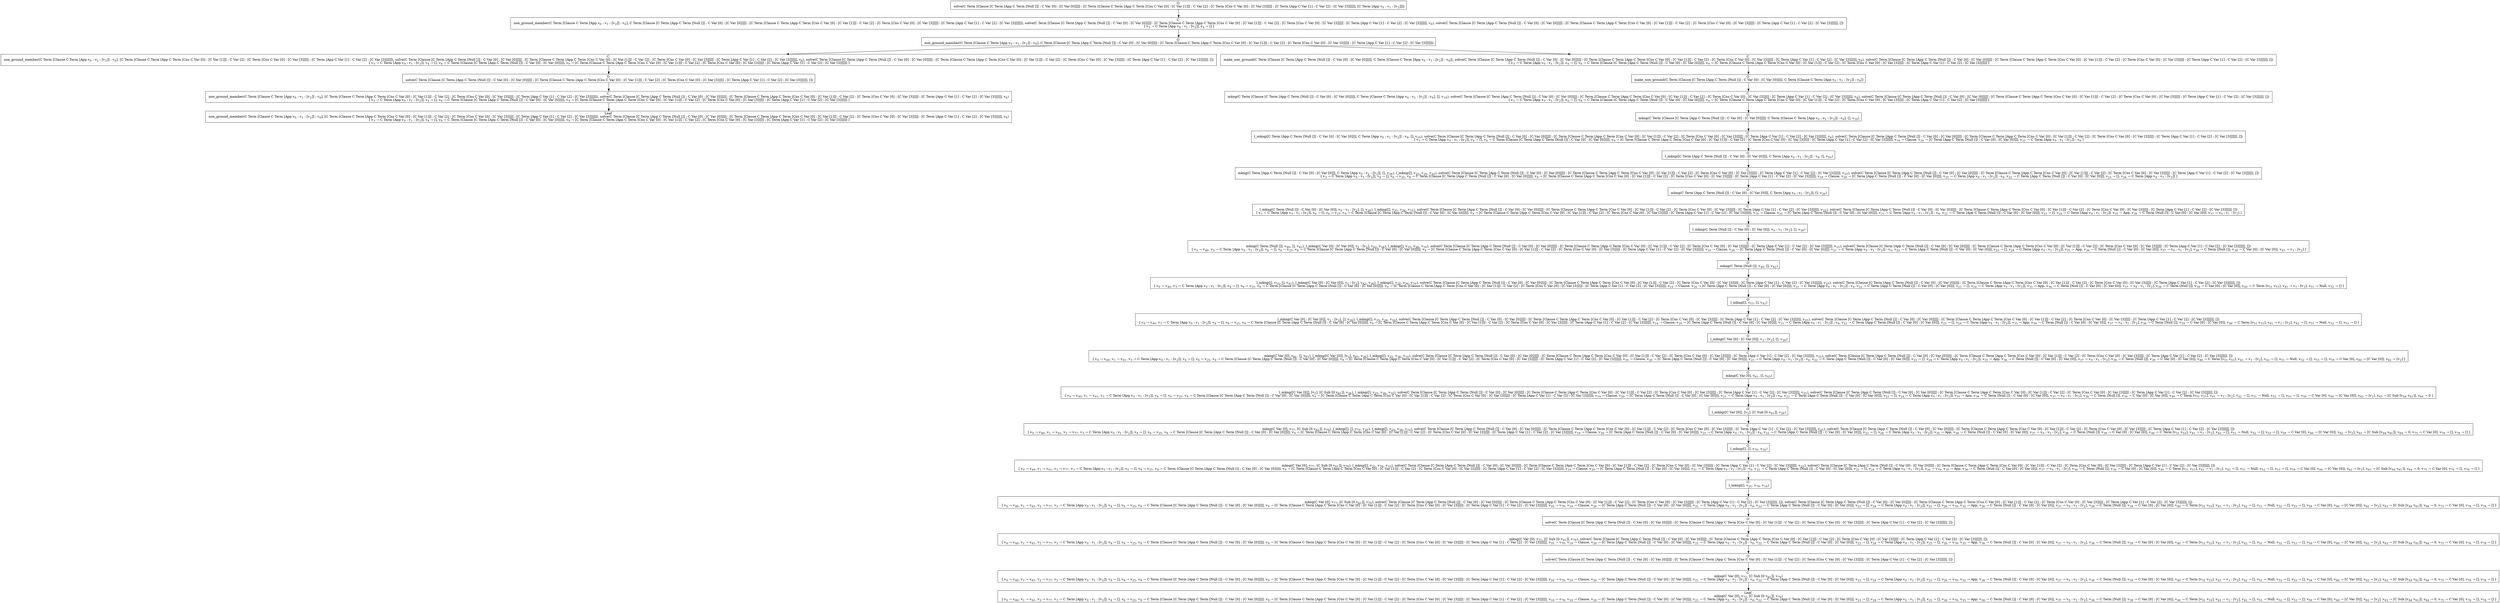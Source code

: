 digraph {
    graph [rankdir=TB
          ,bgcolor=transparent];
    node [shape=box
         ,fillcolor=white
         ,style=filled];
    0 [label=<O <BR/> solve(C Term [Clause [C Term [App C Term [Null []] : C Var [0] : [C Var [0]]]]] : [C Term [Clause C Term [App C Term [Cns C Var [0] : [C Var [1]]] : C Var [2] : [C Term [Cns C Var [0] : [C Var [3]]]]] : [C Term [App C Var [1] : C Var [2] : [C Var [3]]]]]], [C Term [App v<SUB>0</SUB> : v<SUB>1</SUB> : [v<SUB>2</SUB>]]])>];
    1 [label=<C <BR/> non_ground_member(C Term [Clause C Term [App v<SUB>0</SUB> : v<SUB>1</SUB> : [v<SUB>2</SUB>]] : v<SUB>6</SUB>], C Term [Clause [C Term [App C Term [Null []] : C Var [0] : [C Var [0]]]]] : [C Term [Clause C Term [App C Term [Cns C Var [0] : [C Var [1]]] : C Var [2] : [C Term [Cns C Var [0] : [C Var [3]]]]] : [C Term [App C Var [1] : C Var [2] : [C Var [3]]]]]]), solve(C Term [Clause [C Term [App C Term [Null []] : C Var [0] : [C Var [0]]]]] : [C Term [Clause C Term [App C Term [Cns C Var [0] : [C Var [1]]] : C Var [2] : [C Term [Cns C Var [0] : [C Var [3]]]]] : [C Term [App C Var [1] : C Var [2] : [C Var [3]]]]]], v<SUB>6</SUB>), solve(C Term [Clause [C Term [App C Term [Null []] : C Var [0] : [C Var [0]]]]] : [C Term [Clause C Term [App C Term [Cns C Var [0] : [C Var [1]]] : C Var [2] : [C Term [Cns C Var [0] : [C Var [3]]]]] : [C Term [App C Var [1] : C Var [2] : [C Var [3]]]]]], []) <BR/>  [ v<SUB>3</SUB> &rarr; C Term [App v<SUB>0</SUB> : v<SUB>1</SUB> : [v<SUB>2</SUB>]], v<SUB>4</SUB> &rarr; [] ] >];
    2 [label=<O <BR/> non_ground_member(C Term [Clause C Term [App v<SUB>0</SUB> : v<SUB>1</SUB> : [v<SUB>2</SUB>]] : v<SUB>6</SUB>], C Term [Clause [C Term [App C Term [Null []] : C Var [0] : [C Var [0]]]]] : [C Term [Clause C Term [App C Term [Cns C Var [0] : [C Var [1]]] : C Var [2] : [C Term [Cns C Var [0] : [C Var [3]]]]] : [C Term [App C Var [1] : C Var [2] : [C Var [3]]]]]])>];
    3 [label=<C <BR/> non_ground_member(C Term [Clause C Term [App v<SUB>0</SUB> : v<SUB>1</SUB> : [v<SUB>2</SUB>]] : v<SUB>6</SUB>], [C Term [Clause C Term [App C Term [Cns C Var [0] : [C Var [1]]] : C Var [2] : [C Term [Cns C Var [0] : [C Var [3]]]]] : [C Term [App C Var [1] : C Var [2] : [C Var [3]]]]]]), solve(C Term [Clause [C Term [App C Term [Null []] : C Var [0] : [C Var [0]]]]] : [C Term [Clause C Term [App C Term [Cns C Var [0] : [C Var [1]]] : C Var [2] : [C Term [Cns C Var [0] : [C Var [3]]]]] : [C Term [App C Var [1] : C Var [2] : [C Var [3]]]]]], v<SUB>6</SUB>), solve(C Term [Clause [C Term [App C Term [Null []] : C Var [0] : [C Var [0]]]]] : [C Term [Clause C Term [App C Term [Cns C Var [0] : [C Var [1]]] : C Var [2] : [C Term [Cns C Var [0] : [C Var [3]]]]] : [C Term [App C Var [1] : C Var [2] : [C Var [3]]]]]], []) <BR/>  [ v<SUB>3</SUB> &rarr; C Term [App v<SUB>0</SUB> : v<SUB>1</SUB> : [v<SUB>2</SUB>]], v<SUB>4</SUB> &rarr; [], v<SUB>8</SUB> &rarr; C Term [Clause [C Term [App C Term [Null []] : C Var [0] : [C Var [0]]]]], v<SUB>9</SUB> &rarr; [C Term [Clause C Term [App C Term [Cns C Var [0] : [C Var [1]]] : C Var [2] : [C Term [Cns C Var [0] : [C Var [3]]]]] : [C Term [App C Var [1] : C Var [2] : [C Var [3]]]]]] ] >];
    4 [label=<C <BR/> make_non_ground(C Term [Clause [C Term [App C Term [Null []] : C Var [0] : [C Var [0]]]]], C Term [Clause C Term [App v<SUB>0</SUB> : v<SUB>1</SUB> : [v<SUB>2</SUB>]] : v<SUB>6</SUB>]), solve(C Term [Clause [C Term [App C Term [Null []] : C Var [0] : [C Var [0]]]]] : [C Term [Clause C Term [App C Term [Cns C Var [0] : [C Var [1]]] : C Var [2] : [C Term [Cns C Var [0] : [C Var [3]]]]] : [C Term [App C Var [1] : C Var [2] : [C Var [3]]]]]], v<SUB>6</SUB>), solve(C Term [Clause [C Term [App C Term [Null []] : C Var [0] : [C Var [0]]]]] : [C Term [Clause C Term [App C Term [Cns C Var [0] : [C Var [1]]] : C Var [2] : [C Term [Cns C Var [0] : [C Var [3]]]]] : [C Term [App C Var [1] : C Var [2] : [C Var [3]]]]]], []) <BR/>  [ v<SUB>3</SUB> &rarr; C Term [App v<SUB>0</SUB> : v<SUB>1</SUB> : [v<SUB>2</SUB>]], v<SUB>4</SUB> &rarr; [], v<SUB>8</SUB> &rarr; C Term [Clause [C Term [App C Term [Null []] : C Var [0] : [C Var [0]]]]], v<SUB>9</SUB> &rarr; [C Term [Clause C Term [App C Term [Cns C Var [0] : [C Var [1]]] : C Var [2] : [C Term [Cns C Var [0] : [C Var [3]]]]] : [C Term [App C Var [1] : C Var [2] : [C Var [3]]]]]] ] >];
    5 [label=<O <BR/> solve(C Term [Clause [C Term [App C Term [Null []] : C Var [0] : [C Var [0]]]]] : [C Term [Clause C Term [App C Term [Cns C Var [0] : [C Var [1]]] : C Var [2] : [C Term [Cns C Var [0] : [C Var [3]]]]] : [C Term [App C Var [1] : C Var [2] : [C Var [3]]]]]], [])>];
    6 [label=<C <BR/> non_ground_member(C Term [Clause C Term [App v<SUB>0</SUB> : v<SUB>1</SUB> : [v<SUB>2</SUB>]] : v<SUB>6</SUB>], [C Term [Clause C Term [App C Term [Cns C Var [0] : [C Var [1]]] : C Var [2] : [C Term [Cns C Var [0] : [C Var [3]]]]] : [C Term [App C Var [1] : C Var [2] : [C Var [3]]]]]]), solve(C Term [Clause [C Term [App C Term [Null []] : C Var [0] : [C Var [0]]]]] : [C Term [Clause C Term [App C Term [Cns C Var [0] : [C Var [1]]] : C Var [2] : [C Term [Cns C Var [0] : [C Var [3]]]]] : [C Term [App C Var [1] : C Var [2] : [C Var [3]]]]]], v<SUB>6</SUB>) <BR/>  [ v<SUB>3</SUB> &rarr; C Term [App v<SUB>0</SUB> : v<SUB>1</SUB> : [v<SUB>2</SUB>]], v<SUB>4</SUB> &rarr; [], v<SUB>8</SUB> &rarr; C Term [Clause [C Term [App C Term [Null []] : C Var [0] : [C Var [0]]]]], v<SUB>9</SUB> &rarr; [C Term [Clause C Term [App C Term [Cns C Var [0] : [C Var [1]]] : C Var [2] : [C Term [Cns C Var [0] : [C Var [3]]]]] : [C Term [App C Var [1] : C Var [2] : [C Var [3]]]]]] ] >];
    7 [label=<Leaf <BR/> non_ground_member(C Term [Clause C Term [App v<SUB>0</SUB> : v<SUB>1</SUB> : [v<SUB>2</SUB>]] : v<SUB>6</SUB>], [C Term [Clause C Term [App C Term [Cns C Var [0] : [C Var [1]]] : C Var [2] : [C Term [Cns C Var [0] : [C Var [3]]]]] : [C Term [App C Var [1] : C Var [2] : [C Var [3]]]]]]), solve(C Term [Clause [C Term [App C Term [Null []] : C Var [0] : [C Var [0]]]]] : [C Term [Clause C Term [App C Term [Cns C Var [0] : [C Var [1]]] : C Var [2] : [C Term [Cns C Var [0] : [C Var [3]]]]] : [C Term [App C Var [1] : C Var [2] : [C Var [3]]]]]], v<SUB>6</SUB>) <BR/>  [ v<SUB>3</SUB> &rarr; C Term [App v<SUB>0</SUB> : v<SUB>1</SUB> : [v<SUB>2</SUB>]], v<SUB>4</SUB> &rarr; [], v<SUB>8</SUB> &rarr; C Term [Clause [C Term [App C Term [Null []] : C Var [0] : [C Var [0]]]]], v<SUB>9</SUB> &rarr; [C Term [Clause C Term [App C Term [Cns C Var [0] : [C Var [1]]] : C Var [2] : [C Term [Cns C Var [0] : [C Var [3]]]]] : [C Term [App C Var [1] : C Var [2] : [C Var [3]]]]]] ] >];
    8 [label=<O <BR/> make_non_ground(C Term [Clause [C Term [App C Term [Null []] : C Var [0] : [C Var [0]]]]], C Term [Clause C Term [App v<SUB>0</SUB> : v<SUB>1</SUB> : [v<SUB>2</SUB>]] : v<SUB>6</SUB>])>];
    9 [label=<C <BR/> mkng(C Term [Clause [C Term [App C Term [Null []] : C Var [0] : [C Var [0]]]]], C Term [Clause C Term [App v<SUB>0</SUB> : v<SUB>1</SUB> : [v<SUB>2</SUB>]] : v<SUB>6</SUB>], [], v<SUB>10</SUB>), solve(C Term [Clause [C Term [App C Term [Null []] : C Var [0] : [C Var [0]]]]] : [C Term [Clause C Term [App C Term [Cns C Var [0] : [C Var [1]]] : C Var [2] : [C Term [Cns C Var [0] : [C Var [3]]]]] : [C Term [App C Var [1] : C Var [2] : [C Var [3]]]]]], v<SUB>6</SUB>), solve(C Term [Clause [C Term [App C Term [Null []] : C Var [0] : [C Var [0]]]]] : [C Term [Clause C Term [App C Term [Cns C Var [0] : [C Var [1]]] : C Var [2] : [C Term [Cns C Var [0] : [C Var [3]]]]] : [C Term [App C Var [1] : C Var [2] : [C Var [3]]]]]], []) <BR/>  [ v<SUB>3</SUB> &rarr; C Term [App v<SUB>0</SUB> : v<SUB>1</SUB> : [v<SUB>2</SUB>]], v<SUB>4</SUB> &rarr; [], v<SUB>8</SUB> &rarr; C Term [Clause [C Term [App C Term [Null []] : C Var [0] : [C Var [0]]]]], v<SUB>9</SUB> &rarr; [C Term [Clause C Term [App C Term [Cns C Var [0] : [C Var [1]]] : C Var [2] : [C Term [Cns C Var [0] : [C Var [3]]]]] : [C Term [App C Var [1] : C Var [2] : [C Var [3]]]]]] ] >];
    10 [label=<O <BR/> mkng(C Term [Clause [C Term [App C Term [Null []] : C Var [0] : [C Var [0]]]]], C Term [Clause C Term [App v<SUB>0</SUB> : v<SUB>1</SUB> : [v<SUB>2</SUB>]] : v<SUB>6</SUB>], [], v<SUB>10</SUB>)>];
    11 [label=<C <BR/> l_mkng([C Term [App C Term [Null []] : C Var [0] : [C Var [0]]]], C Term [App v<SUB>0</SUB> : v<SUB>1</SUB> : [v<SUB>2</SUB>]] : v<SUB>6</SUB>, [], v<SUB>10</SUB>), solve(C Term [Clause [C Term [App C Term [Null []] : C Var [0] : [C Var [0]]]]] : [C Term [Clause C Term [App C Term [Cns C Var [0] : [C Var [1]]] : C Var [2] : [C Term [Cns C Var [0] : [C Var [3]]]]] : [C Term [App C Var [1] : C Var [2] : [C Var [3]]]]]], v<SUB>6</SUB>), solve(C Term [Clause [C Term [App C Term [Null []] : C Var [0] : [C Var [0]]]]] : [C Term [Clause C Term [App C Term [Cns C Var [0] : [C Var [1]]] : C Var [2] : [C Term [Cns C Var [0] : [C Var [3]]]]] : [C Term [App C Var [1] : C Var [2] : [C Var [3]]]]]], []) <BR/>  [ v<SUB>3</SUB> &rarr; C Term [App v<SUB>0</SUB> : v<SUB>1</SUB> : [v<SUB>2</SUB>]], v<SUB>4</SUB> &rarr; [], v<SUB>8</SUB> &rarr; C Term [Clause [C Term [App C Term [Null []] : C Var [0] : [C Var [0]]]]], v<SUB>9</SUB> &rarr; [C Term [Clause C Term [App C Term [Cns C Var [0] : [C Var [1]]] : C Var [2] : [C Term [Cns C Var [0] : [C Var [3]]]]] : [C Term [App C Var [1] : C Var [2] : [C Var [3]]]]]], v<SUB>19</SUB> &rarr; Clause, v<SUB>20</SUB> &rarr; [C Term [App C Term [Null []] : C Var [0] : [C Var [0]]]], v<SUB>21</SUB> &rarr; C Term [App v<SUB>0</SUB> : v<SUB>1</SUB> : [v<SUB>2</SUB>]] : v<SUB>6</SUB> ] >];
    12 [label=<O <BR/> l_mkng([C Term [App C Term [Null []] : C Var [0] : [C Var [0]]]], C Term [App v<SUB>0</SUB> : v<SUB>1</SUB> : [v<SUB>2</SUB>]] : v<SUB>6</SUB>, [], v<SUB>10</SUB>)>];
    13 [label=<C <BR/> mkng(C Term [App C Term [Null []] : C Var [0] : [C Var [0]]], C Term [App v<SUB>0</SUB> : v<SUB>1</SUB> : [v<SUB>2</SUB>]], [], v<SUB>26</SUB>), l_mkng([], v<SUB>25</SUB>, v<SUB>26</SUB>, v<SUB>10</SUB>), solve(C Term [Clause [C Term [App C Term [Null []] : C Var [0] : [C Var [0]]]]] : [C Term [Clause C Term [App C Term [Cns C Var [0] : [C Var [1]]] : C Var [2] : [C Term [Cns C Var [0] : [C Var [3]]]]] : [C Term [App C Var [1] : C Var [2] : [C Var [3]]]]]], v<SUB>25</SUB>), solve(C Term [Clause [C Term [App C Term [Null []] : C Var [0] : [C Var [0]]]]] : [C Term [Clause C Term [App C Term [Cns C Var [0] : [C Var [1]]] : C Var [2] : [C Term [Cns C Var [0] : [C Var [3]]]]] : [C Term [App C Var [1] : C Var [2] : [C Var [3]]]]]], []) <BR/>  [ v<SUB>3</SUB> &rarr; C Term [App v<SUB>0</SUB> : v<SUB>1</SUB> : [v<SUB>2</SUB>]], v<SUB>4</SUB> &rarr; [], v<SUB>6</SUB> &rarr; v<SUB>25</SUB>, v<SUB>8</SUB> &rarr; C Term [Clause [C Term [App C Term [Null []] : C Var [0] : [C Var [0]]]]], v<SUB>9</SUB> &rarr; [C Term [Clause C Term [App C Term [Cns C Var [0] : [C Var [1]]] : C Var [2] : [C Term [Cns C Var [0] : [C Var [3]]]]] : [C Term [App C Var [1] : C Var [2] : [C Var [3]]]]]], v<SUB>19</SUB> &rarr; Clause, v<SUB>20</SUB> &rarr; [C Term [App C Term [Null []] : C Var [0] : [C Var [0]]]], v<SUB>21</SUB> &rarr; C Term [App v<SUB>0</SUB> : v<SUB>1</SUB> : [v<SUB>2</SUB>]] : v<SUB>6</SUB>, v<SUB>22</SUB> &rarr; C Term [App C Term [Null []] : C Var [0] : [C Var [0]]], v<SUB>23</SUB> &rarr; [], v<SUB>24</SUB> &rarr; C Term [App v<SUB>0</SUB> : v<SUB>1</SUB> : [v<SUB>2</SUB>]] ] >];
    14 [label=<O <BR/> mkng(C Term [App C Term [Null []] : C Var [0] : [C Var [0]]], C Term [App v<SUB>0</SUB> : v<SUB>1</SUB> : [v<SUB>2</SUB>]], [], v<SUB>26</SUB>)>];
    15 [label=<C <BR/> l_mkng(C Term [Null []] : C Var [0] : [C Var [0]], v<SUB>0</SUB> : v<SUB>1</SUB> : [v<SUB>2</SUB>], [], v<SUB>26</SUB>), l_mkng([], v<SUB>25</SUB>, v<SUB>26</SUB>, v<SUB>10</SUB>), solve(C Term [Clause [C Term [App C Term [Null []] : C Var [0] : [C Var [0]]]]] : [C Term [Clause C Term [App C Term [Cns C Var [0] : [C Var [1]]] : C Var [2] : [C Term [Cns C Var [0] : [C Var [3]]]]] : [C Term [App C Var [1] : C Var [2] : [C Var [3]]]]]], v<SUB>25</SUB>), solve(C Term [Clause [C Term [App C Term [Null []] : C Var [0] : [C Var [0]]]]] : [C Term [Clause C Term [App C Term [Cns C Var [0] : [C Var [1]]] : C Var [2] : [C Term [Cns C Var [0] : [C Var [3]]]]] : [C Term [App C Var [1] : C Var [2] : [C Var [3]]]]]], []) <BR/>  [ v<SUB>3</SUB> &rarr; C Term [App v<SUB>0</SUB> : v<SUB>1</SUB> : [v<SUB>2</SUB>]], v<SUB>4</SUB> &rarr; [], v<SUB>6</SUB> &rarr; v<SUB>25</SUB>, v<SUB>8</SUB> &rarr; C Term [Clause [C Term [App C Term [Null []] : C Var [0] : [C Var [0]]]]], v<SUB>9</SUB> &rarr; [C Term [Clause C Term [App C Term [Cns C Var [0] : [C Var [1]]] : C Var [2] : [C Term [Cns C Var [0] : [C Var [3]]]]] : [C Term [App C Var [1] : C Var [2] : [C Var [3]]]]]], v<SUB>19</SUB> &rarr; Clause, v<SUB>20</SUB> &rarr; [C Term [App C Term [Null []] : C Var [0] : [C Var [0]]]], v<SUB>21</SUB> &rarr; C Term [App v<SUB>0</SUB> : v<SUB>1</SUB> : [v<SUB>2</SUB>]] : v<SUB>6</SUB>, v<SUB>22</SUB> &rarr; C Term [App C Term [Null []] : C Var [0] : [C Var [0]]], v<SUB>23</SUB> &rarr; [], v<SUB>24</SUB> &rarr; C Term [App v<SUB>0</SUB> : v<SUB>1</SUB> : [v<SUB>2</SUB>]], v<SUB>35</SUB> &rarr; App, v<SUB>36</SUB> &rarr; C Term [Null []] : C Var [0] : [C Var [0]], v<SUB>37</SUB> &rarr; v<SUB>0</SUB> : v<SUB>1</SUB> : [v<SUB>2</SUB>] ] >];
    16 [label=<O <BR/> l_mkng(C Term [Null []] : C Var [0] : [C Var [0]], v<SUB>0</SUB> : v<SUB>1</SUB> : [v<SUB>2</SUB>], [], v<SUB>26</SUB>)>];
    17 [label=<C <BR/> mkng(C Term [Null []], v<SUB>40</SUB>, [], v<SUB>42</SUB>), l_mkng(C Var [0] : [C Var [0]], v<SUB>1</SUB> : [v<SUB>2</SUB>], v<SUB>42</SUB>, v<SUB>26</SUB>), l_mkng([], v<SUB>25</SUB>, v<SUB>26</SUB>, v<SUB>10</SUB>), solve(C Term [Clause [C Term [App C Term [Null []] : C Var [0] : [C Var [0]]]]] : [C Term [Clause C Term [App C Term [Cns C Var [0] : [C Var [1]]] : C Var [2] : [C Term [Cns C Var [0] : [C Var [3]]]]] : [C Term [App C Var [1] : C Var [2] : [C Var [3]]]]]], v<SUB>25</SUB>), solve(C Term [Clause [C Term [App C Term [Null []] : C Var [0] : [C Var [0]]]]] : [C Term [Clause C Term [App C Term [Cns C Var [0] : [C Var [1]]] : C Var [2] : [C Term [Cns C Var [0] : [C Var [3]]]]] : [C Term [App C Var [1] : C Var [2] : [C Var [3]]]]]], []) <BR/>  [ v<SUB>0</SUB> &rarr; v<SUB>40</SUB>, v<SUB>3</SUB> &rarr; C Term [App v<SUB>0</SUB> : v<SUB>1</SUB> : [v<SUB>2</SUB>]], v<SUB>4</SUB> &rarr; [], v<SUB>6</SUB> &rarr; v<SUB>25</SUB>, v<SUB>8</SUB> &rarr; C Term [Clause [C Term [App C Term [Null []] : C Var [0] : [C Var [0]]]]], v<SUB>9</SUB> &rarr; [C Term [Clause C Term [App C Term [Cns C Var [0] : [C Var [1]]] : C Var [2] : [C Term [Cns C Var [0] : [C Var [3]]]]] : [C Term [App C Var [1] : C Var [2] : [C Var [3]]]]]], v<SUB>19</SUB> &rarr; Clause, v<SUB>20</SUB> &rarr; [C Term [App C Term [Null []] : C Var [0] : [C Var [0]]]], v<SUB>21</SUB> &rarr; C Term [App v<SUB>0</SUB> : v<SUB>1</SUB> : [v<SUB>2</SUB>]] : v<SUB>6</SUB>, v<SUB>22</SUB> &rarr; C Term [App C Term [Null []] : C Var [0] : [C Var [0]]], v<SUB>23</SUB> &rarr; [], v<SUB>24</SUB> &rarr; C Term [App v<SUB>0</SUB> : v<SUB>1</SUB> : [v<SUB>2</SUB>]], v<SUB>35</SUB> &rarr; App, v<SUB>36</SUB> &rarr; C Term [Null []] : C Var [0] : [C Var [0]], v<SUB>37</SUB> &rarr; v<SUB>0</SUB> : v<SUB>1</SUB> : [v<SUB>2</SUB>], v<SUB>38</SUB> &rarr; C Term [Null []], v<SUB>39</SUB> &rarr; C Var [0] : [C Var [0]], v<SUB>41</SUB> &rarr; v<SUB>1</SUB> : [v<SUB>2</SUB>] ] >];
    18 [label=<O <BR/> mkng(C Term [Null []], v<SUB>40</SUB>, [], v<SUB>42</SUB>)>];
    19 [label=<C <BR/> l_mkng([], v<SUB>53</SUB>, [], v<SUB>42</SUB>), l_mkng(C Var [0] : [C Var [0]], v<SUB>1</SUB> : [v<SUB>2</SUB>], v<SUB>42</SUB>, v<SUB>26</SUB>), l_mkng([], v<SUB>25</SUB>, v<SUB>26</SUB>, v<SUB>10</SUB>), solve(C Term [Clause [C Term [App C Term [Null []] : C Var [0] : [C Var [0]]]]] : [C Term [Clause C Term [App C Term [Cns C Var [0] : [C Var [1]]] : C Var [2] : [C Term [Cns C Var [0] : [C Var [3]]]]] : [C Term [App C Var [1] : C Var [2] : [C Var [3]]]]]], v<SUB>25</SUB>), solve(C Term [Clause [C Term [App C Term [Null []] : C Var [0] : [C Var [0]]]]] : [C Term [Clause C Term [App C Term [Cns C Var [0] : [C Var [1]]] : C Var [2] : [C Term [Cns C Var [0] : [C Var [3]]]]] : [C Term [App C Var [1] : C Var [2] : [C Var [3]]]]]], []) <BR/>  [ v<SUB>0</SUB> &rarr; v<SUB>40</SUB>, v<SUB>3</SUB> &rarr; C Term [App v<SUB>0</SUB> : v<SUB>1</SUB> : [v<SUB>2</SUB>]], v<SUB>4</SUB> &rarr; [], v<SUB>6</SUB> &rarr; v<SUB>25</SUB>, v<SUB>8</SUB> &rarr; C Term [Clause [C Term [App C Term [Null []] : C Var [0] : [C Var [0]]]]], v<SUB>9</SUB> &rarr; [C Term [Clause C Term [App C Term [Cns C Var [0] : [C Var [1]]] : C Var [2] : [C Term [Cns C Var [0] : [C Var [3]]]]] : [C Term [App C Var [1] : C Var [2] : [C Var [3]]]]]], v<SUB>19</SUB> &rarr; Clause, v<SUB>20</SUB> &rarr; [C Term [App C Term [Null []] : C Var [0] : [C Var [0]]]], v<SUB>21</SUB> &rarr; C Term [App v<SUB>0</SUB> : v<SUB>1</SUB> : [v<SUB>2</SUB>]] : v<SUB>6</SUB>, v<SUB>22</SUB> &rarr; C Term [App C Term [Null []] : C Var [0] : [C Var [0]]], v<SUB>23</SUB> &rarr; [], v<SUB>24</SUB> &rarr; C Term [App v<SUB>0</SUB> : v<SUB>1</SUB> : [v<SUB>2</SUB>]], v<SUB>35</SUB> &rarr; App, v<SUB>36</SUB> &rarr; C Term [Null []] : C Var [0] : [C Var [0]], v<SUB>37</SUB> &rarr; v<SUB>0</SUB> : v<SUB>1</SUB> : [v<SUB>2</SUB>], v<SUB>38</SUB> &rarr; C Term [Null []], v<SUB>39</SUB> &rarr; C Var [0] : [C Var [0]], v<SUB>40</SUB> &rarr; C Term [v<SUB>51</SUB> v<SUB>53</SUB>], v<SUB>41</SUB> &rarr; v<SUB>1</SUB> : [v<SUB>2</SUB>], v<SUB>51</SUB> &rarr; Null, v<SUB>52</SUB> &rarr; [] ] >];
    20 [label=<O <BR/> l_mkng([], v<SUB>53</SUB>, [], v<SUB>42</SUB>)>];
    21 [label=<C <BR/> l_mkng(C Var [0] : [C Var [0]], v<SUB>1</SUB> : [v<SUB>2</SUB>], [], v<SUB>26</SUB>), l_mkng([], v<SUB>25</SUB>, v<SUB>26</SUB>, v<SUB>10</SUB>), solve(C Term [Clause [C Term [App C Term [Null []] : C Var [0] : [C Var [0]]]]] : [C Term [Clause C Term [App C Term [Cns C Var [0] : [C Var [1]]] : C Var [2] : [C Term [Cns C Var [0] : [C Var [3]]]]] : [C Term [App C Var [1] : C Var [2] : [C Var [3]]]]]], v<SUB>25</SUB>), solve(C Term [Clause [C Term [App C Term [Null []] : C Var [0] : [C Var [0]]]]] : [C Term [Clause C Term [App C Term [Cns C Var [0] : [C Var [1]]] : C Var [2] : [C Term [Cns C Var [0] : [C Var [3]]]]] : [C Term [App C Var [1] : C Var [2] : [C Var [3]]]]]], []) <BR/>  [ v<SUB>0</SUB> &rarr; v<SUB>40</SUB>, v<SUB>3</SUB> &rarr; C Term [App v<SUB>0</SUB> : v<SUB>1</SUB> : [v<SUB>2</SUB>]], v<SUB>4</SUB> &rarr; [], v<SUB>6</SUB> &rarr; v<SUB>25</SUB>, v<SUB>8</SUB> &rarr; C Term [Clause [C Term [App C Term [Null []] : C Var [0] : [C Var [0]]]]], v<SUB>9</SUB> &rarr; [C Term [Clause C Term [App C Term [Cns C Var [0] : [C Var [1]]] : C Var [2] : [C Term [Cns C Var [0] : [C Var [3]]]]] : [C Term [App C Var [1] : C Var [2] : [C Var [3]]]]]], v<SUB>19</SUB> &rarr; Clause, v<SUB>20</SUB> &rarr; [C Term [App C Term [Null []] : C Var [0] : [C Var [0]]]], v<SUB>21</SUB> &rarr; C Term [App v<SUB>0</SUB> : v<SUB>1</SUB> : [v<SUB>2</SUB>]] : v<SUB>6</SUB>, v<SUB>22</SUB> &rarr; C Term [App C Term [Null []] : C Var [0] : [C Var [0]]], v<SUB>23</SUB> &rarr; [], v<SUB>24</SUB> &rarr; C Term [App v<SUB>0</SUB> : v<SUB>1</SUB> : [v<SUB>2</SUB>]], v<SUB>35</SUB> &rarr; App, v<SUB>36</SUB> &rarr; C Term [Null []] : C Var [0] : [C Var [0]], v<SUB>37</SUB> &rarr; v<SUB>0</SUB> : v<SUB>1</SUB> : [v<SUB>2</SUB>], v<SUB>38</SUB> &rarr; C Term [Null []], v<SUB>39</SUB> &rarr; C Var [0] : [C Var [0]], v<SUB>40</SUB> &rarr; C Term [v<SUB>51</SUB> v<SUB>53</SUB>], v<SUB>41</SUB> &rarr; v<SUB>1</SUB> : [v<SUB>2</SUB>], v<SUB>42</SUB> &rarr; [], v<SUB>51</SUB> &rarr; Null, v<SUB>52</SUB> &rarr; [], v<SUB>53</SUB> &rarr; [] ] >];
    22 [label=<O <BR/> l_mkng(C Var [0] : [C Var [0]], v<SUB>1</SUB> : [v<SUB>2</SUB>], [], v<SUB>26</SUB>)>];
    23 [label=<C <BR/> mkng(C Var [0], v<SUB>61</SUB>, [], v<SUB>63</SUB>), l_mkng([C Var [0]], [v<SUB>2</SUB>], v<SUB>63</SUB>, v<SUB>26</SUB>), l_mkng([], v<SUB>25</SUB>, v<SUB>26</SUB>, v<SUB>10</SUB>), solve(C Term [Clause [C Term [App C Term [Null []] : C Var [0] : [C Var [0]]]]] : [C Term [Clause C Term [App C Term [Cns C Var [0] : [C Var [1]]] : C Var [2] : [C Term [Cns C Var [0] : [C Var [3]]]]] : [C Term [App C Var [1] : C Var [2] : [C Var [3]]]]]], v<SUB>25</SUB>), solve(C Term [Clause [C Term [App C Term [Null []] : C Var [0] : [C Var [0]]]]] : [C Term [Clause C Term [App C Term [Cns C Var [0] : [C Var [1]]] : C Var [2] : [C Term [Cns C Var [0] : [C Var [3]]]]] : [C Term [App C Var [1] : C Var [2] : [C Var [3]]]]]], []) <BR/>  [ v<SUB>0</SUB> &rarr; v<SUB>40</SUB>, v<SUB>1</SUB> &rarr; v<SUB>61</SUB>, v<SUB>3</SUB> &rarr; C Term [App v<SUB>0</SUB> : v<SUB>1</SUB> : [v<SUB>2</SUB>]], v<SUB>4</SUB> &rarr; [], v<SUB>6</SUB> &rarr; v<SUB>25</SUB>, v<SUB>8</SUB> &rarr; C Term [Clause [C Term [App C Term [Null []] : C Var [0] : [C Var [0]]]]], v<SUB>9</SUB> &rarr; [C Term [Clause C Term [App C Term [Cns C Var [0] : [C Var [1]]] : C Var [2] : [C Term [Cns C Var [0] : [C Var [3]]]]] : [C Term [App C Var [1] : C Var [2] : [C Var [3]]]]]], v<SUB>19</SUB> &rarr; Clause, v<SUB>20</SUB> &rarr; [C Term [App C Term [Null []] : C Var [0] : [C Var [0]]]], v<SUB>21</SUB> &rarr; C Term [App v<SUB>0</SUB> : v<SUB>1</SUB> : [v<SUB>2</SUB>]] : v<SUB>6</SUB>, v<SUB>22</SUB> &rarr; C Term [App C Term [Null []] : C Var [0] : [C Var [0]]], v<SUB>23</SUB> &rarr; [], v<SUB>24</SUB> &rarr; C Term [App v<SUB>0</SUB> : v<SUB>1</SUB> : [v<SUB>2</SUB>]], v<SUB>35</SUB> &rarr; App, v<SUB>36</SUB> &rarr; C Term [Null []] : C Var [0] : [C Var [0]], v<SUB>37</SUB> &rarr; v<SUB>0</SUB> : v<SUB>1</SUB> : [v<SUB>2</SUB>], v<SUB>38</SUB> &rarr; C Term [Null []], v<SUB>39</SUB> &rarr; C Var [0] : [C Var [0]], v<SUB>40</SUB> &rarr; C Term [v<SUB>51</SUB> v<SUB>53</SUB>], v<SUB>41</SUB> &rarr; v<SUB>1</SUB> : [v<SUB>2</SUB>], v<SUB>42</SUB> &rarr; [], v<SUB>51</SUB> &rarr; Null, v<SUB>52</SUB> &rarr; [], v<SUB>53</SUB> &rarr; [], v<SUB>59</SUB> &rarr; C Var [0], v<SUB>60</SUB> &rarr; [C Var [0]], v<SUB>62</SUB> &rarr; [v<SUB>2</SUB>] ] >];
    24 [label=<O <BR/> mkng(C Var [0], v<SUB>61</SUB>, [], v<SUB>63</SUB>)>];
    25 [label=<C <BR/> l_mkng([C Var [0]], [v<SUB>2</SUB>], [C Sub [0 v<SUB>61</SUB>]], v<SUB>26</SUB>), l_mkng([], v<SUB>25</SUB>, v<SUB>26</SUB>, v<SUB>10</SUB>), solve(C Term [Clause [C Term [App C Term [Null []] : C Var [0] : [C Var [0]]]]] : [C Term [Clause C Term [App C Term [Cns C Var [0] : [C Var [1]]] : C Var [2] : [C Term [Cns C Var [0] : [C Var [3]]]]] : [C Term [App C Var [1] : C Var [2] : [C Var [3]]]]]], v<SUB>25</SUB>), solve(C Term [Clause [C Term [App C Term [Null []] : C Var [0] : [C Var [0]]]]] : [C Term [Clause C Term [App C Term [Cns C Var [0] : [C Var [1]]] : C Var [2] : [C Term [Cns C Var [0] : [C Var [3]]]]] : [C Term [App C Var [1] : C Var [2] : [C Var [3]]]]]], []) <BR/>  [ v<SUB>0</SUB> &rarr; v<SUB>40</SUB>, v<SUB>1</SUB> &rarr; v<SUB>61</SUB>, v<SUB>3</SUB> &rarr; C Term [App v<SUB>0</SUB> : v<SUB>1</SUB> : [v<SUB>2</SUB>]], v<SUB>4</SUB> &rarr; [], v<SUB>6</SUB> &rarr; v<SUB>25</SUB>, v<SUB>8</SUB> &rarr; C Term [Clause [C Term [App C Term [Null []] : C Var [0] : [C Var [0]]]]], v<SUB>9</SUB> &rarr; [C Term [Clause C Term [App C Term [Cns C Var [0] : [C Var [1]]] : C Var [2] : [C Term [Cns C Var [0] : [C Var [3]]]]] : [C Term [App C Var [1] : C Var [2] : [C Var [3]]]]]], v<SUB>19</SUB> &rarr; Clause, v<SUB>20</SUB> &rarr; [C Term [App C Term [Null []] : C Var [0] : [C Var [0]]]], v<SUB>21</SUB> &rarr; C Term [App v<SUB>0</SUB> : v<SUB>1</SUB> : [v<SUB>2</SUB>]] : v<SUB>6</SUB>, v<SUB>22</SUB> &rarr; C Term [App C Term [Null []] : C Var [0] : [C Var [0]]], v<SUB>23</SUB> &rarr; [], v<SUB>24</SUB> &rarr; C Term [App v<SUB>0</SUB> : v<SUB>1</SUB> : [v<SUB>2</SUB>]], v<SUB>35</SUB> &rarr; App, v<SUB>36</SUB> &rarr; C Term [Null []] : C Var [0] : [C Var [0]], v<SUB>37</SUB> &rarr; v<SUB>0</SUB> : v<SUB>1</SUB> : [v<SUB>2</SUB>], v<SUB>38</SUB> &rarr; C Term [Null []], v<SUB>39</SUB> &rarr; C Var [0] : [C Var [0]], v<SUB>40</SUB> &rarr; C Term [v<SUB>51</SUB> v<SUB>53</SUB>], v<SUB>41</SUB> &rarr; v<SUB>1</SUB> : [v<SUB>2</SUB>], v<SUB>42</SUB> &rarr; [], v<SUB>51</SUB> &rarr; Null, v<SUB>52</SUB> &rarr; [], v<SUB>53</SUB> &rarr; [], v<SUB>59</SUB> &rarr; C Var [0], v<SUB>60</SUB> &rarr; [C Var [0]], v<SUB>62</SUB> &rarr; [v<SUB>2</SUB>], v<SUB>63</SUB> &rarr; [C Sub [v<SUB>64</SUB> v<SUB>61</SUB>]], v<SUB>64</SUB> &rarr; 0 ] >];
    26 [label=<O <BR/> l_mkng([C Var [0]], [v<SUB>2</SUB>], [C Sub [0 v<SUB>61</SUB>]], v<SUB>26</SUB>)>];
    27 [label=<C <BR/> mkng(C Var [0], v<SUB>77</SUB>, [C Sub [0 v<SUB>61</SUB>]], v<SUB>79</SUB>), l_mkng([], [], v<SUB>79</SUB>, v<SUB>26</SUB>), l_mkng([], v<SUB>25</SUB>, v<SUB>26</SUB>, v<SUB>10</SUB>), solve(C Term [Clause [C Term [App C Term [Null []] : C Var [0] : [C Var [0]]]]] : [C Term [Clause C Term [App C Term [Cns C Var [0] : [C Var [1]]] : C Var [2] : [C Term [Cns C Var [0] : [C Var [3]]]]] : [C Term [App C Var [1] : C Var [2] : [C Var [3]]]]]], v<SUB>25</SUB>), solve(C Term [Clause [C Term [App C Term [Null []] : C Var [0] : [C Var [0]]]]] : [C Term [Clause C Term [App C Term [Cns C Var [0] : [C Var [1]]] : C Var [2] : [C Term [Cns C Var [0] : [C Var [3]]]]] : [C Term [App C Var [1] : C Var [2] : [C Var [3]]]]]], []) <BR/>  [ v<SUB>0</SUB> &rarr; v<SUB>40</SUB>, v<SUB>1</SUB> &rarr; v<SUB>61</SUB>, v<SUB>2</SUB> &rarr; v<SUB>77</SUB>, v<SUB>3</SUB> &rarr; C Term [App v<SUB>0</SUB> : v<SUB>1</SUB> : [v<SUB>2</SUB>]], v<SUB>4</SUB> &rarr; [], v<SUB>6</SUB> &rarr; v<SUB>25</SUB>, v<SUB>8</SUB> &rarr; C Term [Clause [C Term [App C Term [Null []] : C Var [0] : [C Var [0]]]]], v<SUB>9</SUB> &rarr; [C Term [Clause C Term [App C Term [Cns C Var [0] : [C Var [1]]] : C Var [2] : [C Term [Cns C Var [0] : [C Var [3]]]]] : [C Term [App C Var [1] : C Var [2] : [C Var [3]]]]]], v<SUB>19</SUB> &rarr; Clause, v<SUB>20</SUB> &rarr; [C Term [App C Term [Null []] : C Var [0] : [C Var [0]]]], v<SUB>21</SUB> &rarr; C Term [App v<SUB>0</SUB> : v<SUB>1</SUB> : [v<SUB>2</SUB>]] : v<SUB>6</SUB>, v<SUB>22</SUB> &rarr; C Term [App C Term [Null []] : C Var [0] : [C Var [0]]], v<SUB>23</SUB> &rarr; [], v<SUB>24</SUB> &rarr; C Term [App v<SUB>0</SUB> : v<SUB>1</SUB> : [v<SUB>2</SUB>]], v<SUB>35</SUB> &rarr; App, v<SUB>36</SUB> &rarr; C Term [Null []] : C Var [0] : [C Var [0]], v<SUB>37</SUB> &rarr; v<SUB>0</SUB> : v<SUB>1</SUB> : [v<SUB>2</SUB>], v<SUB>38</SUB> &rarr; C Term [Null []], v<SUB>39</SUB> &rarr; C Var [0] : [C Var [0]], v<SUB>40</SUB> &rarr; C Term [v<SUB>51</SUB> v<SUB>53</SUB>], v<SUB>41</SUB> &rarr; v<SUB>1</SUB> : [v<SUB>2</SUB>], v<SUB>42</SUB> &rarr; [], v<SUB>51</SUB> &rarr; Null, v<SUB>52</SUB> &rarr; [], v<SUB>53</SUB> &rarr; [], v<SUB>59</SUB> &rarr; C Var [0], v<SUB>60</SUB> &rarr; [C Var [0]], v<SUB>62</SUB> &rarr; [v<SUB>2</SUB>], v<SUB>63</SUB> &rarr; [C Sub [v<SUB>64</SUB> v<SUB>61</SUB>]], v<SUB>64</SUB> &rarr; 0, v<SUB>75</SUB> &rarr; C Var [0], v<SUB>76</SUB> &rarr; [], v<SUB>78</SUB> &rarr; [] ] >];
    28 [label=<O <BR/> l_mkng([], [], v<SUB>79</SUB>, v<SUB>26</SUB>)>];
    29 [label=<C <BR/> mkng(C Var [0], v<SUB>77</SUB>, [C Sub [0 v<SUB>61</SUB>]], v<SUB>79</SUB>), l_mkng([], v<SUB>25</SUB>, v<SUB>79</SUB>, v<SUB>10</SUB>), solve(C Term [Clause [C Term [App C Term [Null []] : C Var [0] : [C Var [0]]]]] : [C Term [Clause C Term [App C Term [Cns C Var [0] : [C Var [1]]] : C Var [2] : [C Term [Cns C Var [0] : [C Var [3]]]]] : [C Term [App C Var [1] : C Var [2] : [C Var [3]]]]]], v<SUB>25</SUB>), solve(C Term [Clause [C Term [App C Term [Null []] : C Var [0] : [C Var [0]]]]] : [C Term [Clause C Term [App C Term [Cns C Var [0] : [C Var [1]]] : C Var [2] : [C Term [Cns C Var [0] : [C Var [3]]]]] : [C Term [App C Var [1] : C Var [2] : [C Var [3]]]]]], []) <BR/>  [ v<SUB>0</SUB> &rarr; v<SUB>40</SUB>, v<SUB>1</SUB> &rarr; v<SUB>61</SUB>, v<SUB>2</SUB> &rarr; v<SUB>77</SUB>, v<SUB>3</SUB> &rarr; C Term [App v<SUB>0</SUB> : v<SUB>1</SUB> : [v<SUB>2</SUB>]], v<SUB>4</SUB> &rarr; [], v<SUB>6</SUB> &rarr; v<SUB>25</SUB>, v<SUB>8</SUB> &rarr; C Term [Clause [C Term [App C Term [Null []] : C Var [0] : [C Var [0]]]]], v<SUB>9</SUB> &rarr; [C Term [Clause C Term [App C Term [Cns C Var [0] : [C Var [1]]] : C Var [2] : [C Term [Cns C Var [0] : [C Var [3]]]]] : [C Term [App C Var [1] : C Var [2] : [C Var [3]]]]]], v<SUB>19</SUB> &rarr; Clause, v<SUB>20</SUB> &rarr; [C Term [App C Term [Null []] : C Var [0] : [C Var [0]]]], v<SUB>21</SUB> &rarr; C Term [App v<SUB>0</SUB> : v<SUB>1</SUB> : [v<SUB>2</SUB>]] : v<SUB>6</SUB>, v<SUB>22</SUB> &rarr; C Term [App C Term [Null []] : C Var [0] : [C Var [0]]], v<SUB>23</SUB> &rarr; [], v<SUB>24</SUB> &rarr; C Term [App v<SUB>0</SUB> : v<SUB>1</SUB> : [v<SUB>2</SUB>]], v<SUB>26</SUB> &rarr; v<SUB>79</SUB>, v<SUB>35</SUB> &rarr; App, v<SUB>36</SUB> &rarr; C Term [Null []] : C Var [0] : [C Var [0]], v<SUB>37</SUB> &rarr; v<SUB>0</SUB> : v<SUB>1</SUB> : [v<SUB>2</SUB>], v<SUB>38</SUB> &rarr; C Term [Null []], v<SUB>39</SUB> &rarr; C Var [0] : [C Var [0]], v<SUB>40</SUB> &rarr; C Term [v<SUB>51</SUB> v<SUB>53</SUB>], v<SUB>41</SUB> &rarr; v<SUB>1</SUB> : [v<SUB>2</SUB>], v<SUB>42</SUB> &rarr; [], v<SUB>51</SUB> &rarr; Null, v<SUB>52</SUB> &rarr; [], v<SUB>53</SUB> &rarr; [], v<SUB>59</SUB> &rarr; C Var [0], v<SUB>60</SUB> &rarr; [C Var [0]], v<SUB>62</SUB> &rarr; [v<SUB>2</SUB>], v<SUB>63</SUB> &rarr; [C Sub [v<SUB>64</SUB> v<SUB>61</SUB>]], v<SUB>64</SUB> &rarr; 0, v<SUB>75</SUB> &rarr; C Var [0], v<SUB>76</SUB> &rarr; [], v<SUB>78</SUB> &rarr; [] ] >];
    30 [label=<O <BR/> l_mkng([], v<SUB>25</SUB>, v<SUB>79</SUB>, v<SUB>10</SUB>)>];
    31 [label=<C <BR/> mkng(C Var [0], v<SUB>77</SUB>, [C Sub [0 v<SUB>61</SUB>]], v<SUB>79</SUB>), solve(C Term [Clause [C Term [App C Term [Null []] : C Var [0] : [C Var [0]]]]] : [C Term [Clause C Term [App C Term [Cns C Var [0] : [C Var [1]]] : C Var [2] : [C Term [Cns C Var [0] : [C Var [3]]]]] : [C Term [App C Var [1] : C Var [2] : [C Var [3]]]]]], []), solve(C Term [Clause [C Term [App C Term [Null []] : C Var [0] : [C Var [0]]]]] : [C Term [Clause C Term [App C Term [Cns C Var [0] : [C Var [1]]] : C Var [2] : [C Term [Cns C Var [0] : [C Var [3]]]]] : [C Term [App C Var [1] : C Var [2] : [C Var [3]]]]]], []) <BR/>  [ v<SUB>0</SUB> &rarr; v<SUB>40</SUB>, v<SUB>1</SUB> &rarr; v<SUB>61</SUB>, v<SUB>2</SUB> &rarr; v<SUB>77</SUB>, v<SUB>3</SUB> &rarr; C Term [App v<SUB>0</SUB> : v<SUB>1</SUB> : [v<SUB>2</SUB>]], v<SUB>4</SUB> &rarr; [], v<SUB>6</SUB> &rarr; v<SUB>25</SUB>, v<SUB>8</SUB> &rarr; C Term [Clause [C Term [App C Term [Null []] : C Var [0] : [C Var [0]]]]], v<SUB>9</SUB> &rarr; [C Term [Clause C Term [App C Term [Cns C Var [0] : [C Var [1]]] : C Var [2] : [C Term [Cns C Var [0] : [C Var [3]]]]] : [C Term [App C Var [1] : C Var [2] : [C Var [3]]]]]], v<SUB>10</SUB> &rarr; v<SUB>79</SUB>, v<SUB>19</SUB> &rarr; Clause, v<SUB>20</SUB> &rarr; [C Term [App C Term [Null []] : C Var [0] : [C Var [0]]]], v<SUB>21</SUB> &rarr; C Term [App v<SUB>0</SUB> : v<SUB>1</SUB> : [v<SUB>2</SUB>]] : v<SUB>6</SUB>, v<SUB>22</SUB> &rarr; C Term [App C Term [Null []] : C Var [0] : [C Var [0]]], v<SUB>23</SUB> &rarr; [], v<SUB>24</SUB> &rarr; C Term [App v<SUB>0</SUB> : v<SUB>1</SUB> : [v<SUB>2</SUB>]], v<SUB>25</SUB> &rarr; [], v<SUB>26</SUB> &rarr; v<SUB>79</SUB>, v<SUB>35</SUB> &rarr; App, v<SUB>36</SUB> &rarr; C Term [Null []] : C Var [0] : [C Var [0]], v<SUB>37</SUB> &rarr; v<SUB>0</SUB> : v<SUB>1</SUB> : [v<SUB>2</SUB>], v<SUB>38</SUB> &rarr; C Term [Null []], v<SUB>39</SUB> &rarr; C Var [0] : [C Var [0]], v<SUB>40</SUB> &rarr; C Term [v<SUB>51</SUB> v<SUB>53</SUB>], v<SUB>41</SUB> &rarr; v<SUB>1</SUB> : [v<SUB>2</SUB>], v<SUB>42</SUB> &rarr; [], v<SUB>51</SUB> &rarr; Null, v<SUB>52</SUB> &rarr; [], v<SUB>53</SUB> &rarr; [], v<SUB>59</SUB> &rarr; C Var [0], v<SUB>60</SUB> &rarr; [C Var [0]], v<SUB>62</SUB> &rarr; [v<SUB>2</SUB>], v<SUB>63</SUB> &rarr; [C Sub [v<SUB>64</SUB> v<SUB>61</SUB>]], v<SUB>64</SUB> &rarr; 0, v<SUB>75</SUB> &rarr; C Var [0], v<SUB>76</SUB> &rarr; [], v<SUB>78</SUB> &rarr; [] ] >];
    32 [label=<O <BR/> solve(C Term [Clause [C Term [App C Term [Null []] : C Var [0] : [C Var [0]]]]] : [C Term [Clause C Term [App C Term [Cns C Var [0] : [C Var [1]]] : C Var [2] : [C Term [Cns C Var [0] : [C Var [3]]]]] : [C Term [App C Var [1] : C Var [2] : [C Var [3]]]]]], [])>];
    33 [label=<C <BR/> mkng(C Var [0], v<SUB>77</SUB>, [C Sub [0 v<SUB>61</SUB>]], v<SUB>79</SUB>), solve(C Term [Clause [C Term [App C Term [Null []] : C Var [0] : [C Var [0]]]]] : [C Term [Clause C Term [App C Term [Cns C Var [0] : [C Var [1]]] : C Var [2] : [C Term [Cns C Var [0] : [C Var [3]]]]] : [C Term [App C Var [1] : C Var [2] : [C Var [3]]]]]], []) <BR/>  [ v<SUB>0</SUB> &rarr; v<SUB>40</SUB>, v<SUB>1</SUB> &rarr; v<SUB>61</SUB>, v<SUB>2</SUB> &rarr; v<SUB>77</SUB>, v<SUB>3</SUB> &rarr; C Term [App v<SUB>0</SUB> : v<SUB>1</SUB> : [v<SUB>2</SUB>]], v<SUB>4</SUB> &rarr; [], v<SUB>6</SUB> &rarr; v<SUB>25</SUB>, v<SUB>8</SUB> &rarr; C Term [Clause [C Term [App C Term [Null []] : C Var [0] : [C Var [0]]]]], v<SUB>9</SUB> &rarr; [C Term [Clause C Term [App C Term [Cns C Var [0] : [C Var [1]]] : C Var [2] : [C Term [Cns C Var [0] : [C Var [3]]]]] : [C Term [App C Var [1] : C Var [2] : [C Var [3]]]]]], v<SUB>10</SUB> &rarr; v<SUB>79</SUB>, v<SUB>19</SUB> &rarr; Clause, v<SUB>20</SUB> &rarr; [C Term [App C Term [Null []] : C Var [0] : [C Var [0]]]], v<SUB>21</SUB> &rarr; C Term [App v<SUB>0</SUB> : v<SUB>1</SUB> : [v<SUB>2</SUB>]] : v<SUB>6</SUB>, v<SUB>22</SUB> &rarr; C Term [App C Term [Null []] : C Var [0] : [C Var [0]]], v<SUB>23</SUB> &rarr; [], v<SUB>24</SUB> &rarr; C Term [App v<SUB>0</SUB> : v<SUB>1</SUB> : [v<SUB>2</SUB>]], v<SUB>25</SUB> &rarr; [], v<SUB>26</SUB> &rarr; v<SUB>79</SUB>, v<SUB>35</SUB> &rarr; App, v<SUB>36</SUB> &rarr; C Term [Null []] : C Var [0] : [C Var [0]], v<SUB>37</SUB> &rarr; v<SUB>0</SUB> : v<SUB>1</SUB> : [v<SUB>2</SUB>], v<SUB>38</SUB> &rarr; C Term [Null []], v<SUB>39</SUB> &rarr; C Var [0] : [C Var [0]], v<SUB>40</SUB> &rarr; C Term [v<SUB>51</SUB> v<SUB>53</SUB>], v<SUB>41</SUB> &rarr; v<SUB>1</SUB> : [v<SUB>2</SUB>], v<SUB>42</SUB> &rarr; [], v<SUB>51</SUB> &rarr; Null, v<SUB>52</SUB> &rarr; [], v<SUB>53</SUB> &rarr; [], v<SUB>59</SUB> &rarr; C Var [0], v<SUB>60</SUB> &rarr; [C Var [0]], v<SUB>62</SUB> &rarr; [v<SUB>2</SUB>], v<SUB>63</SUB> &rarr; [C Sub [v<SUB>64</SUB> v<SUB>61</SUB>]], v<SUB>64</SUB> &rarr; 0, v<SUB>75</SUB> &rarr; C Var [0], v<SUB>76</SUB> &rarr; [], v<SUB>78</SUB> &rarr; [] ] >];
    34 [label=<O <BR/> solve(C Term [Clause [C Term [App C Term [Null []] : C Var [0] : [C Var [0]]]]] : [C Term [Clause C Term [App C Term [Cns C Var [0] : [C Var [1]]] : C Var [2] : [C Term [Cns C Var [0] : [C Var [3]]]]] : [C Term [App C Var [1] : C Var [2] : [C Var [3]]]]]], [])>];
    35 [label=<C <BR/> mkng(C Var [0], v<SUB>77</SUB>, [C Sub [0 v<SUB>61</SUB>]], v<SUB>79</SUB>) <BR/>  [ v<SUB>0</SUB> &rarr; v<SUB>40</SUB>, v<SUB>1</SUB> &rarr; v<SUB>61</SUB>, v<SUB>2</SUB> &rarr; v<SUB>77</SUB>, v<SUB>3</SUB> &rarr; C Term [App v<SUB>0</SUB> : v<SUB>1</SUB> : [v<SUB>2</SUB>]], v<SUB>4</SUB> &rarr; [], v<SUB>6</SUB> &rarr; v<SUB>25</SUB>, v<SUB>8</SUB> &rarr; C Term [Clause [C Term [App C Term [Null []] : C Var [0] : [C Var [0]]]]], v<SUB>9</SUB> &rarr; [C Term [Clause C Term [App C Term [Cns C Var [0] : [C Var [1]]] : C Var [2] : [C Term [Cns C Var [0] : [C Var [3]]]]] : [C Term [App C Var [1] : C Var [2] : [C Var [3]]]]]], v<SUB>10</SUB> &rarr; v<SUB>79</SUB>, v<SUB>19</SUB> &rarr; Clause, v<SUB>20</SUB> &rarr; [C Term [App C Term [Null []] : C Var [0] : [C Var [0]]]], v<SUB>21</SUB> &rarr; C Term [App v<SUB>0</SUB> : v<SUB>1</SUB> : [v<SUB>2</SUB>]] : v<SUB>6</SUB>, v<SUB>22</SUB> &rarr; C Term [App C Term [Null []] : C Var [0] : [C Var [0]]], v<SUB>23</SUB> &rarr; [], v<SUB>24</SUB> &rarr; C Term [App v<SUB>0</SUB> : v<SUB>1</SUB> : [v<SUB>2</SUB>]], v<SUB>25</SUB> &rarr; [], v<SUB>26</SUB> &rarr; v<SUB>79</SUB>, v<SUB>35</SUB> &rarr; App, v<SUB>36</SUB> &rarr; C Term [Null []] : C Var [0] : [C Var [0]], v<SUB>37</SUB> &rarr; v<SUB>0</SUB> : v<SUB>1</SUB> : [v<SUB>2</SUB>], v<SUB>38</SUB> &rarr; C Term [Null []], v<SUB>39</SUB> &rarr; C Var [0] : [C Var [0]], v<SUB>40</SUB> &rarr; C Term [v<SUB>51</SUB> v<SUB>53</SUB>], v<SUB>41</SUB> &rarr; v<SUB>1</SUB> : [v<SUB>2</SUB>], v<SUB>42</SUB> &rarr; [], v<SUB>51</SUB> &rarr; Null, v<SUB>52</SUB> &rarr; [], v<SUB>53</SUB> &rarr; [], v<SUB>59</SUB> &rarr; C Var [0], v<SUB>60</SUB> &rarr; [C Var [0]], v<SUB>62</SUB> &rarr; [v<SUB>2</SUB>], v<SUB>63</SUB> &rarr; [C Sub [v<SUB>64</SUB> v<SUB>61</SUB>]], v<SUB>64</SUB> &rarr; 0, v<SUB>75</SUB> &rarr; C Var [0], v<SUB>76</SUB> &rarr; [], v<SUB>78</SUB> &rarr; [] ] >];
    36 [label=<Leaf <BR/> mkng(C Var [0], v<SUB>77</SUB>, [C Sub [0 v<SUB>61</SUB>]], v<SUB>79</SUB>) <BR/>  [ v<SUB>0</SUB> &rarr; v<SUB>40</SUB>, v<SUB>1</SUB> &rarr; v<SUB>61</SUB>, v<SUB>2</SUB> &rarr; v<SUB>77</SUB>, v<SUB>3</SUB> &rarr; C Term [App v<SUB>0</SUB> : v<SUB>1</SUB> : [v<SUB>2</SUB>]], v<SUB>4</SUB> &rarr; [], v<SUB>6</SUB> &rarr; v<SUB>25</SUB>, v<SUB>8</SUB> &rarr; C Term [Clause [C Term [App C Term [Null []] : C Var [0] : [C Var [0]]]]], v<SUB>9</SUB> &rarr; [C Term [Clause C Term [App C Term [Cns C Var [0] : [C Var [1]]] : C Var [2] : [C Term [Cns C Var [0] : [C Var [3]]]]] : [C Term [App C Var [1] : C Var [2] : [C Var [3]]]]]], v<SUB>10</SUB> &rarr; v<SUB>79</SUB>, v<SUB>19</SUB> &rarr; Clause, v<SUB>20</SUB> &rarr; [C Term [App C Term [Null []] : C Var [0] : [C Var [0]]]], v<SUB>21</SUB> &rarr; C Term [App v<SUB>0</SUB> : v<SUB>1</SUB> : [v<SUB>2</SUB>]] : v<SUB>6</SUB>, v<SUB>22</SUB> &rarr; C Term [App C Term [Null []] : C Var [0] : [C Var [0]]], v<SUB>23</SUB> &rarr; [], v<SUB>24</SUB> &rarr; C Term [App v<SUB>0</SUB> : v<SUB>1</SUB> : [v<SUB>2</SUB>]], v<SUB>25</SUB> &rarr; [], v<SUB>26</SUB> &rarr; v<SUB>79</SUB>, v<SUB>35</SUB> &rarr; App, v<SUB>36</SUB> &rarr; C Term [Null []] : C Var [0] : [C Var [0]], v<SUB>37</SUB> &rarr; v<SUB>0</SUB> : v<SUB>1</SUB> : [v<SUB>2</SUB>], v<SUB>38</SUB> &rarr; C Term [Null []], v<SUB>39</SUB> &rarr; C Var [0] : [C Var [0]], v<SUB>40</SUB> &rarr; C Term [v<SUB>51</SUB> v<SUB>53</SUB>], v<SUB>41</SUB> &rarr; v<SUB>1</SUB> : [v<SUB>2</SUB>], v<SUB>42</SUB> &rarr; [], v<SUB>51</SUB> &rarr; Null, v<SUB>52</SUB> &rarr; [], v<SUB>53</SUB> &rarr; [], v<SUB>59</SUB> &rarr; C Var [0], v<SUB>60</SUB> &rarr; [C Var [0]], v<SUB>62</SUB> &rarr; [v<SUB>2</SUB>], v<SUB>63</SUB> &rarr; [C Sub [v<SUB>64</SUB> v<SUB>61</SUB>]], v<SUB>64</SUB> &rarr; 0, v<SUB>75</SUB> &rarr; C Var [0], v<SUB>76</SUB> &rarr; [], v<SUB>78</SUB> &rarr; [] ] >];
    0 -> 1 [label=""];
    1 -> 2 [label=""];
    2 -> 3 [label=""];
    2 -> 4 [label=""];
    3 -> 5 [label=""];
    4 -> 8 [label=""];
    5 -> 6 [label=""];
    6 -> 7 [label=""];
    8 -> 9 [label=""];
    9 -> 10 [label=""];
    10 -> 11 [label=""];
    11 -> 12 [label=""];
    12 -> 13 [label=""];
    13 -> 14 [label=""];
    14 -> 15 [label=""];
    15 -> 16 [label=""];
    16 -> 17 [label=""];
    17 -> 18 [label=""];
    18 -> 19 [label=""];
    19 -> 20 [label=""];
    20 -> 21 [label=""];
    21 -> 22 [label=""];
    22 -> 23 [label=""];
    23 -> 24 [label=""];
    24 -> 25 [label=""];
    25 -> 26 [label=""];
    26 -> 27 [label=""];
    27 -> 28 [label=""];
    28 -> 29 [label=""];
    29 -> 30 [label=""];
    30 -> 31 [label=""];
    31 -> 32 [label=""];
    32 -> 33 [label=""];
    33 -> 34 [label=""];
    34 -> 35 [label=""];
    35 -> 36 [label=""];
}
